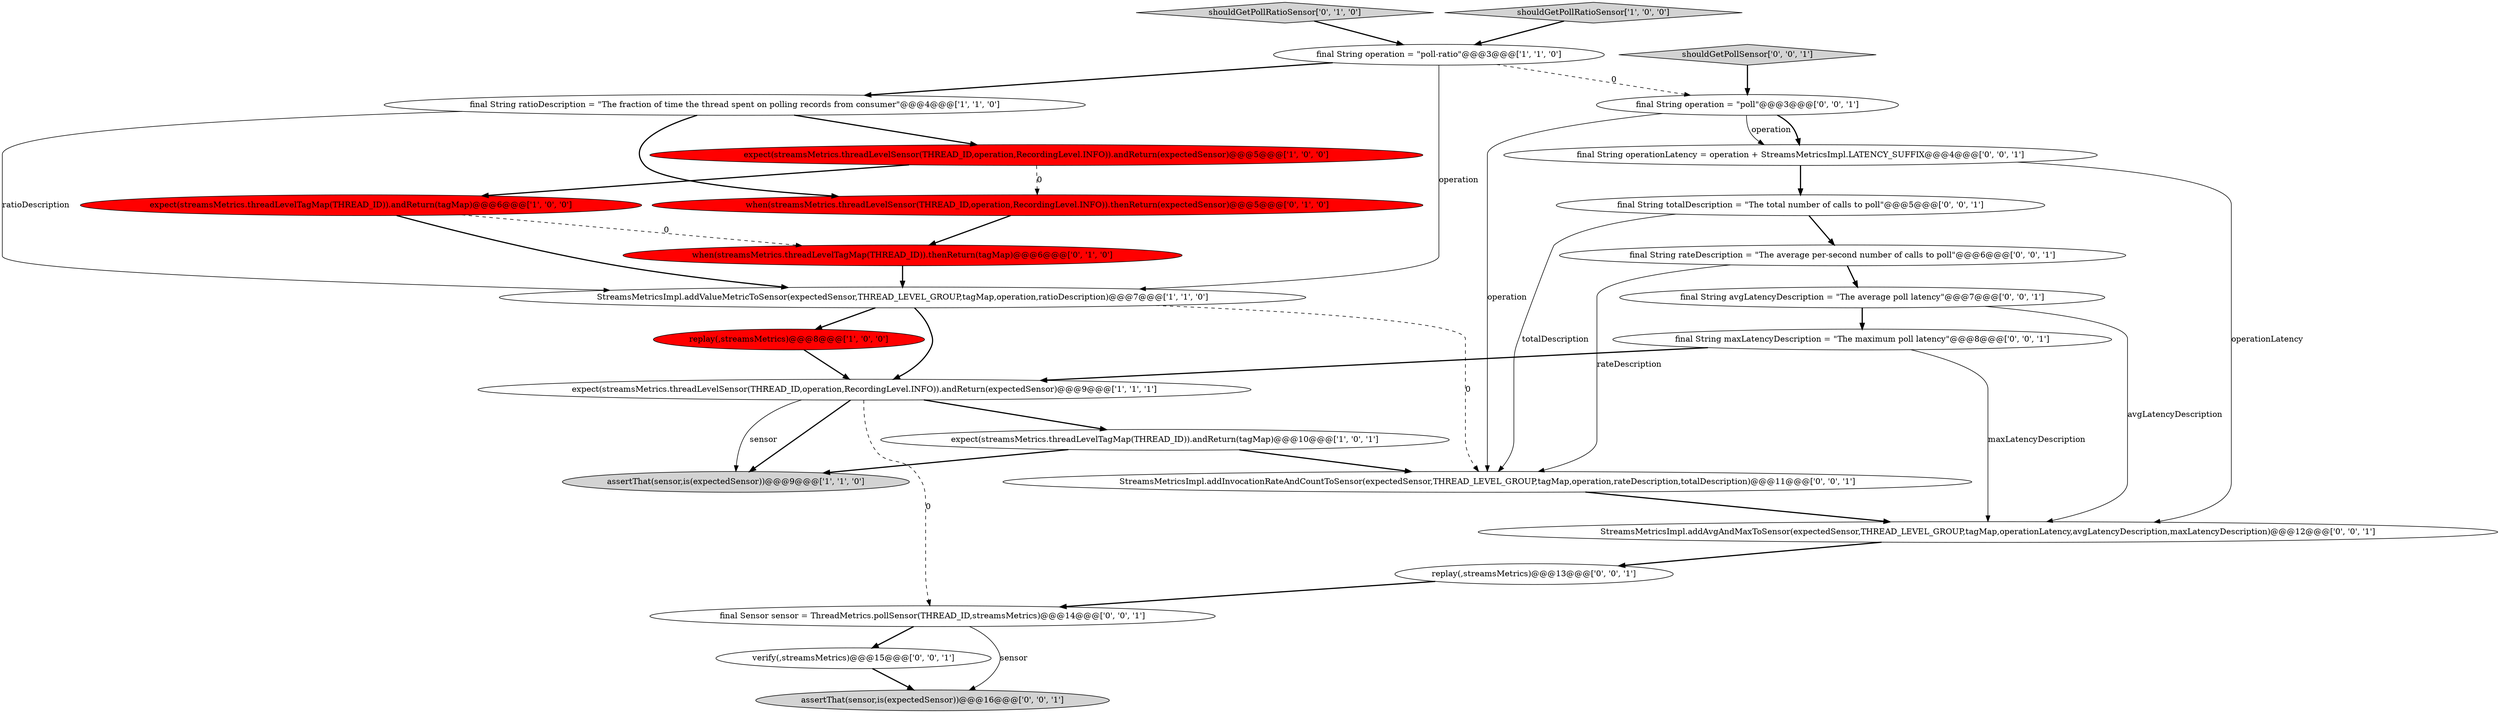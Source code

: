 digraph {
6 [style = filled, label = "expect(streamsMetrics.threadLevelSensor(THREAD_ID,operation,RecordingLevel.INFO)).andReturn(expectedSensor)@@@5@@@['1', '0', '0']", fillcolor = red, shape = ellipse image = "AAA1AAABBB1BBB"];
12 [style = filled, label = "shouldGetPollRatioSensor['0', '1', '0']", fillcolor = lightgray, shape = diamond image = "AAA0AAABBB2BBB"];
25 [style = filled, label = "final String avgLatencyDescription = \"The average poll latency\"@@@7@@@['0', '0', '1']", fillcolor = white, shape = ellipse image = "AAA0AAABBB3BBB"];
18 [style = filled, label = "replay(,streamsMetrics)@@@13@@@['0', '0', '1']", fillcolor = white, shape = ellipse image = "AAA0AAABBB3BBB"];
4 [style = filled, label = "final String ratioDescription = \"The fraction of time the thread spent on polling records from consumer\"@@@4@@@['1', '1', '0']", fillcolor = white, shape = ellipse image = "AAA0AAABBB1BBB"];
16 [style = filled, label = "verify(,streamsMetrics)@@@15@@@['0', '0', '1']", fillcolor = white, shape = ellipse image = "AAA0AAABBB3BBB"];
23 [style = filled, label = "StreamsMetricsImpl.addAvgAndMaxToSensor(expectedSensor,THREAD_LEVEL_GROUP,tagMap,operationLatency,avgLatencyDescription,maxLatencyDescription)@@@12@@@['0', '0', '1']", fillcolor = white, shape = ellipse image = "AAA0AAABBB3BBB"];
10 [style = filled, label = "when(streamsMetrics.threadLevelSensor(THREAD_ID,operation,RecordingLevel.INFO)).thenReturn(expectedSensor)@@@5@@@['0', '1', '0']", fillcolor = red, shape = ellipse image = "AAA1AAABBB2BBB"];
20 [style = filled, label = "shouldGetPollSensor['0', '0', '1']", fillcolor = lightgray, shape = diamond image = "AAA0AAABBB3BBB"];
19 [style = filled, label = "final String maxLatencyDescription = \"The maximum poll latency\"@@@8@@@['0', '0', '1']", fillcolor = white, shape = ellipse image = "AAA0AAABBB3BBB"];
15 [style = filled, label = "final String rateDescription = \"The average per-second number of calls to poll\"@@@6@@@['0', '0', '1']", fillcolor = white, shape = ellipse image = "AAA0AAABBB3BBB"];
2 [style = filled, label = "assertThat(sensor,is(expectedSensor))@@@9@@@['1', '1', '0']", fillcolor = lightgray, shape = ellipse image = "AAA0AAABBB1BBB"];
3 [style = filled, label = "final String operation = \"poll-ratio\"@@@3@@@['1', '1', '0']", fillcolor = white, shape = ellipse image = "AAA0AAABBB1BBB"];
9 [style = filled, label = "replay(,streamsMetrics)@@@8@@@['1', '0', '0']", fillcolor = red, shape = ellipse image = "AAA1AAABBB1BBB"];
11 [style = filled, label = "when(streamsMetrics.threadLevelTagMap(THREAD_ID)).thenReturn(tagMap)@@@6@@@['0', '1', '0']", fillcolor = red, shape = ellipse image = "AAA1AAABBB2BBB"];
13 [style = filled, label = "final String operationLatency = operation + StreamsMetricsImpl.LATENCY_SUFFIX@@@4@@@['0', '0', '1']", fillcolor = white, shape = ellipse image = "AAA0AAABBB3BBB"];
17 [style = filled, label = "final Sensor sensor = ThreadMetrics.pollSensor(THREAD_ID,streamsMetrics)@@@14@@@['0', '0', '1']", fillcolor = white, shape = ellipse image = "AAA0AAABBB3BBB"];
5 [style = filled, label = "expect(streamsMetrics.threadLevelSensor(THREAD_ID,operation,RecordingLevel.INFO)).andReturn(expectedSensor)@@@9@@@['1', '1', '1']", fillcolor = white, shape = ellipse image = "AAA0AAABBB1BBB"];
8 [style = filled, label = "StreamsMetricsImpl.addValueMetricToSensor(expectedSensor,THREAD_LEVEL_GROUP,tagMap,operation,ratioDescription)@@@7@@@['1', '1', '0']", fillcolor = white, shape = ellipse image = "AAA0AAABBB1BBB"];
7 [style = filled, label = "shouldGetPollRatioSensor['1', '0', '0']", fillcolor = lightgray, shape = diamond image = "AAA0AAABBB1BBB"];
21 [style = filled, label = "final String totalDescription = \"The total number of calls to poll\"@@@5@@@['0', '0', '1']", fillcolor = white, shape = ellipse image = "AAA0AAABBB3BBB"];
22 [style = filled, label = "final String operation = \"poll\"@@@3@@@['0', '0', '1']", fillcolor = white, shape = ellipse image = "AAA0AAABBB3BBB"];
1 [style = filled, label = "expect(streamsMetrics.threadLevelTagMap(THREAD_ID)).andReturn(tagMap)@@@10@@@['1', '0', '1']", fillcolor = white, shape = ellipse image = "AAA0AAABBB1BBB"];
0 [style = filled, label = "expect(streamsMetrics.threadLevelTagMap(THREAD_ID)).andReturn(tagMap)@@@6@@@['1', '0', '0']", fillcolor = red, shape = ellipse image = "AAA1AAABBB1BBB"];
24 [style = filled, label = "StreamsMetricsImpl.addInvocationRateAndCountToSensor(expectedSensor,THREAD_LEVEL_GROUP,tagMap,operation,rateDescription,totalDescription)@@@11@@@['0', '0', '1']", fillcolor = white, shape = ellipse image = "AAA0AAABBB3BBB"];
14 [style = filled, label = "assertThat(sensor,is(expectedSensor))@@@16@@@['0', '0', '1']", fillcolor = lightgray, shape = ellipse image = "AAA0AAABBB3BBB"];
4->10 [style = bold, label=""];
4->6 [style = bold, label=""];
15->25 [style = bold, label=""];
21->15 [style = bold, label=""];
17->14 [style = solid, label="sensor"];
13->23 [style = solid, label="operationLatency"];
18->17 [style = bold, label=""];
0->11 [style = dashed, label="0"];
6->0 [style = bold, label=""];
15->24 [style = solid, label="rateDescription"];
3->22 [style = dashed, label="0"];
22->24 [style = solid, label="operation"];
8->24 [style = dashed, label="0"];
24->23 [style = bold, label=""];
3->4 [style = bold, label=""];
7->3 [style = bold, label=""];
21->24 [style = solid, label="totalDescription"];
20->22 [style = bold, label=""];
6->10 [style = dashed, label="0"];
25->23 [style = solid, label="avgLatencyDescription"];
19->5 [style = bold, label=""];
5->1 [style = bold, label=""];
5->2 [style = bold, label=""];
5->17 [style = dashed, label="0"];
8->5 [style = bold, label=""];
1->24 [style = bold, label=""];
0->8 [style = bold, label=""];
8->9 [style = bold, label=""];
25->19 [style = bold, label=""];
19->23 [style = solid, label="maxLatencyDescription"];
9->5 [style = bold, label=""];
5->2 [style = solid, label="sensor"];
11->8 [style = bold, label=""];
16->14 [style = bold, label=""];
3->8 [style = solid, label="operation"];
1->2 [style = bold, label=""];
12->3 [style = bold, label=""];
13->21 [style = bold, label=""];
22->13 [style = solid, label="operation"];
23->18 [style = bold, label=""];
22->13 [style = bold, label=""];
17->16 [style = bold, label=""];
4->8 [style = solid, label="ratioDescription"];
10->11 [style = bold, label=""];
}
